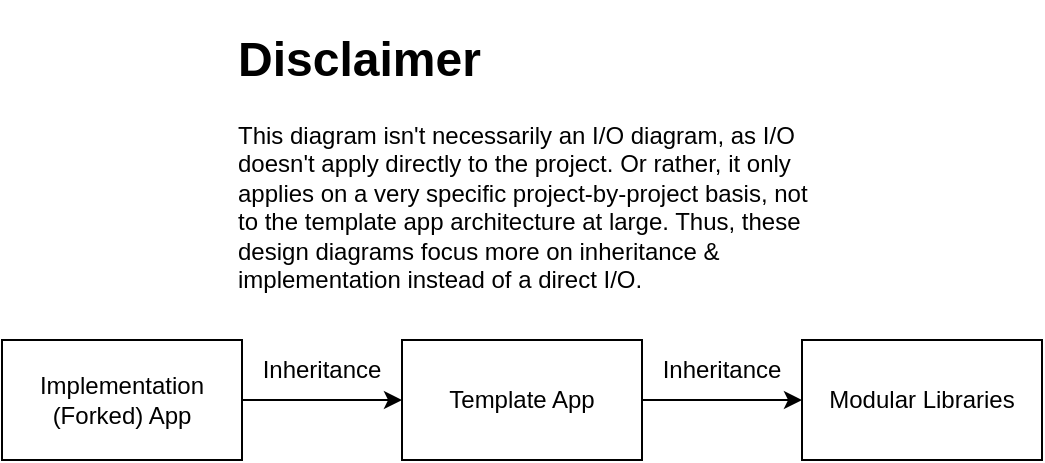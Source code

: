 <mxfile version="21.6.6" type="device">
  <diagram name="Page-1" id="3uGVNlkE-p-UXVhUMRqV">
    <mxGraphModel dx="1050" dy="530" grid="1" gridSize="10" guides="1" tooltips="1" connect="1" arrows="1" fold="1" page="1" pageScale="1" pageWidth="850" pageHeight="1100" math="0" shadow="0">
      <root>
        <mxCell id="0" />
        <mxCell id="1" parent="0" />
        <mxCell id="-gulCeFssi-1lcxqsimK-10" value="" style="group" vertex="1" connectable="0" parent="1">
          <mxGeometry x="160" y="190" width="520" height="220" as="geometry" />
        </mxCell>
        <mxCell id="-gulCeFssi-1lcxqsimK-1" value="Template App" style="rounded=0;whiteSpace=wrap;html=1;" vertex="1" parent="-gulCeFssi-1lcxqsimK-10">
          <mxGeometry x="200" y="160" width="120" height="60" as="geometry" />
        </mxCell>
        <mxCell id="-gulCeFssi-1lcxqsimK-3" value="" style="edgeStyle=orthogonalEdgeStyle;rounded=0;orthogonalLoop=1;jettySize=auto;html=1;" edge="1" parent="-gulCeFssi-1lcxqsimK-10" source="-gulCeFssi-1lcxqsimK-2" target="-gulCeFssi-1lcxqsimK-1">
          <mxGeometry relative="1" as="geometry" />
        </mxCell>
        <mxCell id="-gulCeFssi-1lcxqsimK-2" value="Implementation (Forked) App" style="rounded=0;whiteSpace=wrap;html=1;" vertex="1" parent="-gulCeFssi-1lcxqsimK-10">
          <mxGeometry y="160" width="120" height="60" as="geometry" />
        </mxCell>
        <mxCell id="-gulCeFssi-1lcxqsimK-4" value="Modular Libraries" style="rounded=0;whiteSpace=wrap;html=1;" vertex="1" parent="-gulCeFssi-1lcxqsimK-10">
          <mxGeometry x="400" y="160" width="120" height="60" as="geometry" />
        </mxCell>
        <mxCell id="-gulCeFssi-1lcxqsimK-5" value="" style="edgeStyle=orthogonalEdgeStyle;rounded=0;orthogonalLoop=1;jettySize=auto;html=1;" edge="1" parent="-gulCeFssi-1lcxqsimK-10" source="-gulCeFssi-1lcxqsimK-1" target="-gulCeFssi-1lcxqsimK-4">
          <mxGeometry relative="1" as="geometry" />
        </mxCell>
        <mxCell id="-gulCeFssi-1lcxqsimK-6" value="Inheritance" style="text;html=1;strokeColor=none;fillColor=none;align=center;verticalAlign=middle;whiteSpace=wrap;rounded=0;" vertex="1" parent="-gulCeFssi-1lcxqsimK-10">
          <mxGeometry x="130" y="160" width="60" height="30" as="geometry" />
        </mxCell>
        <mxCell id="-gulCeFssi-1lcxqsimK-7" value="Inheritance" style="text;html=1;strokeColor=none;fillColor=none;align=center;verticalAlign=middle;whiteSpace=wrap;rounded=0;" vertex="1" parent="-gulCeFssi-1lcxqsimK-10">
          <mxGeometry x="330" y="160" width="60" height="30" as="geometry" />
        </mxCell>
        <mxCell id="-gulCeFssi-1lcxqsimK-9" value="&lt;h1&gt;Disclaimer&lt;/h1&gt;&lt;p&gt;This diagram isn&#39;t necessarily an I/O diagram, as I/O doesn&#39;t apply directly to the project. Or rather, it only applies on a very specific project-by-project basis, not to the template app architecture at large. Thus, these design diagrams focus more on inheritance &amp;amp; implementation instead of a direct I/O.&lt;/p&gt;" style="text;html=1;strokeColor=none;fillColor=none;spacing=5;spacingTop=-20;whiteSpace=wrap;overflow=hidden;rounded=0;" vertex="1" parent="-gulCeFssi-1lcxqsimK-10">
          <mxGeometry x="112.5" width="295" height="140" as="geometry" />
        </mxCell>
      </root>
    </mxGraphModel>
  </diagram>
</mxfile>
